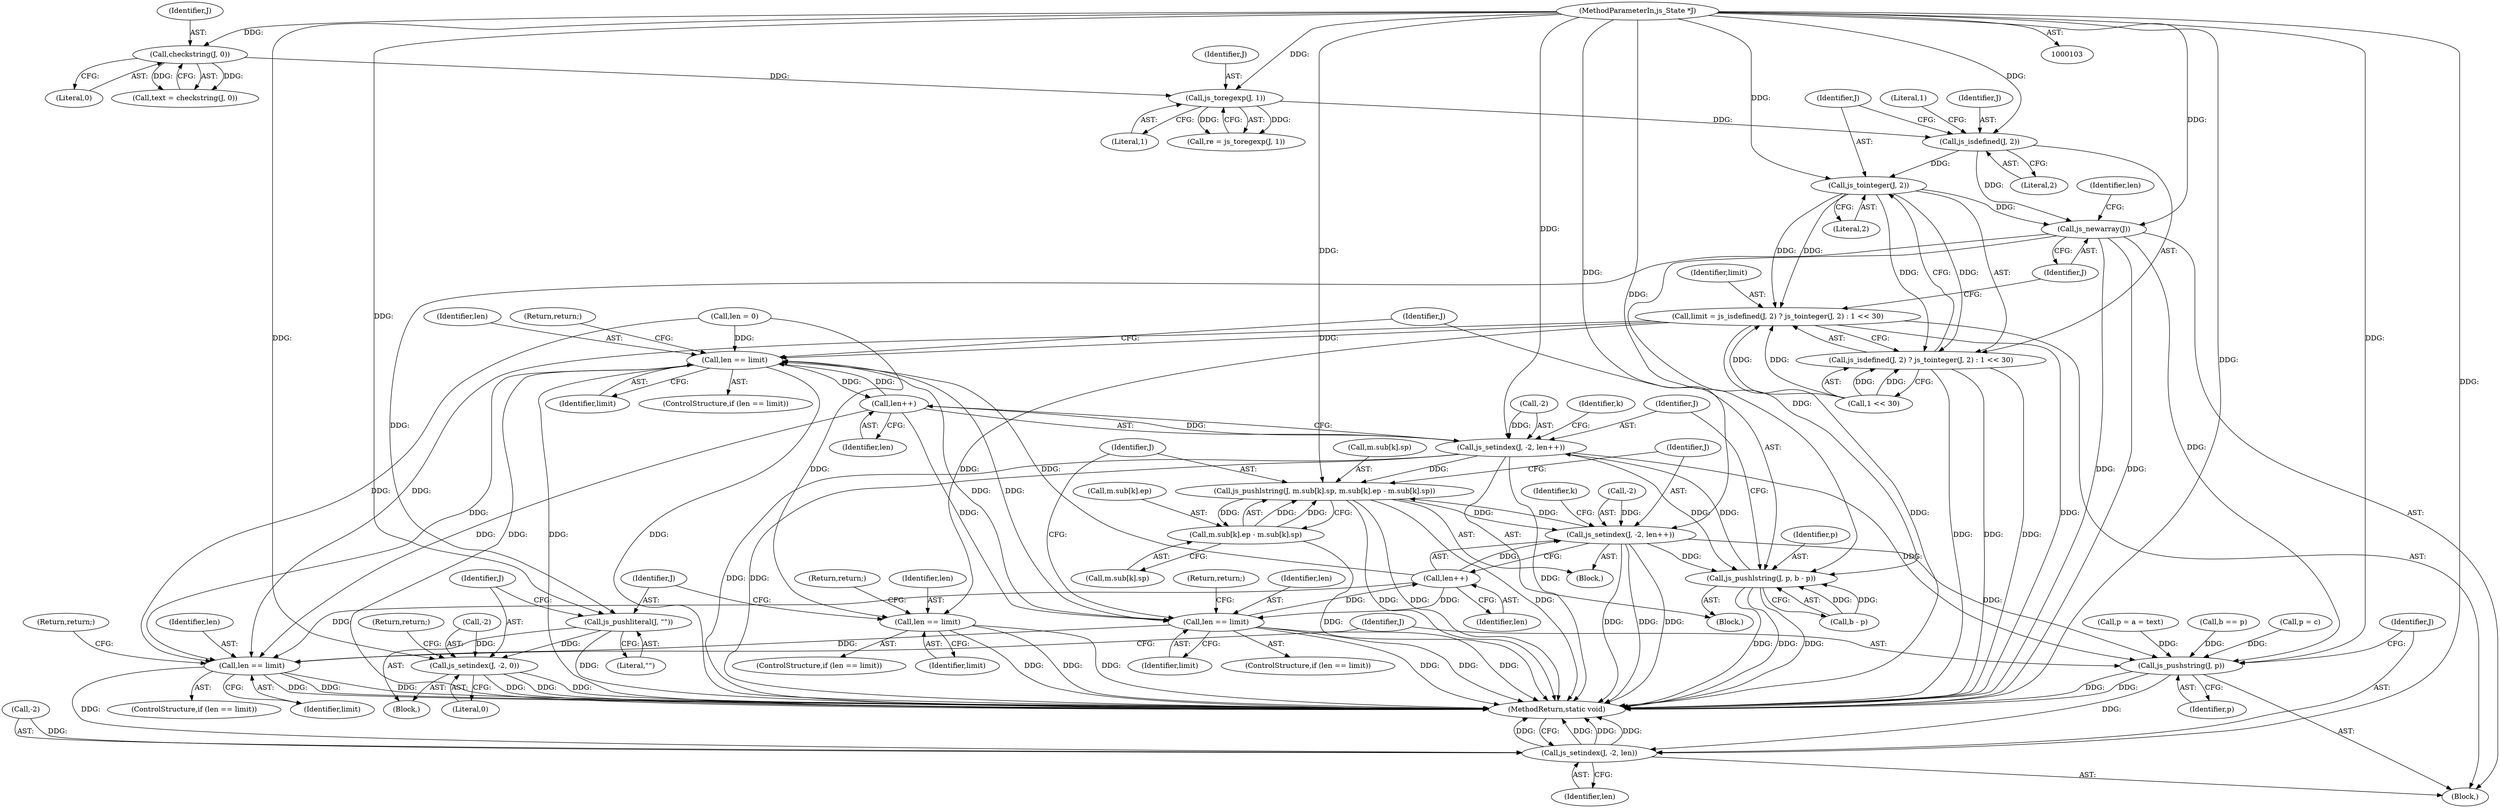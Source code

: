 digraph "0_mujs_00d4606c3baf813b7b1c176823b2729bf51002a2_4@pointer" {
"1000133" [label="(Call,js_tointeger(J, 2))"];
"1000130" [label="(Call,js_isdefined(J, 2))"];
"1000124" [label="(Call,js_toregexp(J, 1))"];
"1000119" [label="(Call,checkstring(J, 0))"];
"1000104" [label="(MethodParameterIn,js_State *J)"];
"1000127" [label="(Call,limit = js_isdefined(J, 2) ? js_tointeger(J, 2) : 1 << 30)"];
"1000166" [label="(Call,len == limit)"];
"1000231" [label="(Call,len == limit)"];
"1000245" [label="(Call,len++)"];
"1000241" [label="(Call,js_setindex(J, -2, len++))"];
"1000235" [label="(Call,js_pushlstring(J, p, b - p))"];
"1000264" [label="(Call,js_pushlstring(J, m.sub[k].sp, m.sub[k].ep - m.sub[k].sp))"];
"1000273" [label="(Call,m.sub[k].ep - m.sub[k].sp)"];
"1000288" [label="(Call,js_setindex(J, -2, len++))"];
"1000304" [label="(Call,js_pushstring(J, p))"];
"1000307" [label="(Call,js_setindex(J, -2, len))"];
"1000260" [label="(Call,len == limit)"];
"1000292" [label="(Call,len++)"];
"1000300" [label="(Call,len == limit)"];
"1000129" [label="(Call,js_isdefined(J, 2) ? js_tointeger(J, 2) : 1 << 30)"];
"1000139" [label="(Call,js_newarray(J))"];
"1000170" [label="(Call,js_pushliteral(J, \"\"))"];
"1000173" [label="(Call,js_setindex(J, -2, 0))"];
"1000137" [label="(Literal,1)"];
"1000179" [label="(Call,p = a = text)"];
"1000303" [label="(Return,return;)"];
"1000273" [label="(Call,m.sub[k].ep - m.sub[k].sp)"];
"1000133" [label="(Call,js_tointeger(J, 2))"];
"1000165" [label="(ControlStructure,if (len == limit))"];
"1000174" [label="(Identifier,J)"];
"1000309" [label="(Call,-2)"];
"1000230" [label="(ControlStructure,if (len == limit))"];
"1000235" [label="(Call,js_pushlstring(J, p, b - p))"];
"1000124" [label="(Call,js_toregexp(J, 1))"];
"1000173" [label="(Call,js_setindex(J, -2, 0))"];
"1000139" [label="(Call,js_newarray(J))"];
"1000129" [label="(Call,js_isdefined(J, 2) ? js_tointeger(J, 2) : 1 << 30)"];
"1000223" [label="(Call,b == p)"];
"1000126" [label="(Literal,1)"];
"1000169" [label="(Return,return;)"];
"1000232" [label="(Identifier,len)"];
"1000263" [label="(Return,return;)"];
"1000167" [label="(Identifier,len)"];
"1000260" [label="(Call,len == limit)"];
"1000125" [label="(Identifier,J)"];
"1000104" [label="(MethodParameterIn,js_State *J)"];
"1000245" [label="(Call,len++)"];
"1000262" [label="(Identifier,limit)"];
"1000127" [label="(Call,limit = js_isdefined(J, 2) ? js_tointeger(J, 2) : 1 << 30)"];
"1000261" [label="(Identifier,len)"];
"1000296" [label="(Call,p = c)"];
"1000307" [label="(Call,js_setindex(J, -2, len))"];
"1000281" [label="(Call,m.sub[k].sp)"];
"1000164" [label="(Block,)"];
"1000237" [label="(Identifier,p)"];
"1000170" [label="(Call,js_pushliteral(J, \"\"))"];
"1000264" [label="(Call,js_pushlstring(J, m.sub[k].sp, m.sub[k].ep - m.sub[k].sp))"];
"1000140" [label="(Identifier,J)"];
"1000236" [label="(Identifier,J)"];
"1000141" [label="(Call,len = 0)"];
"1000242" [label="(Identifier,J)"];
"1000171" [label="(Identifier,J)"];
"1000122" [label="(Call,re = js_toregexp(J, 1))"];
"1000249" [label="(Identifier,k)"];
"1000130" [label="(Call,js_isdefined(J, 2))"];
"1000288" [label="(Call,js_setindex(J, -2, len++))"];
"1000258" [label="(Block,)"];
"1000134" [label="(Identifier,J)"];
"1000117" [label="(Call,text = checkstring(J, 0))"];
"1000312" [label="(MethodReturn,static void)"];
"1000290" [label="(Call,-2)"];
"1000246" [label="(Identifier,len)"];
"1000243" [label="(Call,-2)"];
"1000311" [label="(Identifier,len)"];
"1000120" [label="(Identifier,J)"];
"1000142" [label="(Identifier,len)"];
"1000305" [label="(Identifier,J)"];
"1000231" [label="(Call,len == limit)"];
"1000301" [label="(Identifier,len)"];
"1000302" [label="(Identifier,limit)"];
"1000259" [label="(ControlStructure,if (len == limit))"];
"1000238" [label="(Call,b - p)"];
"1000121" [label="(Literal,0)"];
"1000119" [label="(Call,checkstring(J, 0))"];
"1000257" [label="(Identifier,k)"];
"1000300" [label="(Call,len == limit)"];
"1000299" [label="(ControlStructure,if (len == limit))"];
"1000233" [label="(Identifier,limit)"];
"1000128" [label="(Identifier,limit)"];
"1000241" [label="(Call,js_setindex(J, -2, len++))"];
"1000266" [label="(Call,m.sub[k].sp)"];
"1000166" [label="(Call,len == limit)"];
"1000292" [label="(Call,len++)"];
"1000136" [label="(Call,1 << 30)"];
"1000172" [label="(Literal,\"\")"];
"1000274" [label="(Call,m.sub[k].ep)"];
"1000304" [label="(Call,js_pushstring(J, p))"];
"1000178" [label="(Return,return;)"];
"1000132" [label="(Literal,2)"];
"1000289" [label="(Identifier,J)"];
"1000306" [label="(Identifier,p)"];
"1000177" [label="(Literal,0)"];
"1000188" [label="(Block,)"];
"1000234" [label="(Return,return;)"];
"1000131" [label="(Identifier,J)"];
"1000293" [label="(Identifier,len)"];
"1000175" [label="(Call,-2)"];
"1000135" [label="(Literal,2)"];
"1000168" [label="(Identifier,limit)"];
"1000105" [label="(Block,)"];
"1000265" [label="(Identifier,J)"];
"1000308" [label="(Identifier,J)"];
"1000133" -> "1000129"  [label="AST: "];
"1000133" -> "1000135"  [label="CFG: "];
"1000134" -> "1000133"  [label="AST: "];
"1000135" -> "1000133"  [label="AST: "];
"1000129" -> "1000133"  [label="CFG: "];
"1000133" -> "1000127"  [label="DDG: "];
"1000133" -> "1000127"  [label="DDG: "];
"1000133" -> "1000129"  [label="DDG: "];
"1000133" -> "1000129"  [label="DDG: "];
"1000130" -> "1000133"  [label="DDG: "];
"1000104" -> "1000133"  [label="DDG: "];
"1000133" -> "1000139"  [label="DDG: "];
"1000130" -> "1000129"  [label="AST: "];
"1000130" -> "1000132"  [label="CFG: "];
"1000131" -> "1000130"  [label="AST: "];
"1000132" -> "1000130"  [label="AST: "];
"1000134" -> "1000130"  [label="CFG: "];
"1000137" -> "1000130"  [label="CFG: "];
"1000124" -> "1000130"  [label="DDG: "];
"1000104" -> "1000130"  [label="DDG: "];
"1000130" -> "1000139"  [label="DDG: "];
"1000124" -> "1000122"  [label="AST: "];
"1000124" -> "1000126"  [label="CFG: "];
"1000125" -> "1000124"  [label="AST: "];
"1000126" -> "1000124"  [label="AST: "];
"1000122" -> "1000124"  [label="CFG: "];
"1000124" -> "1000122"  [label="DDG: "];
"1000124" -> "1000122"  [label="DDG: "];
"1000119" -> "1000124"  [label="DDG: "];
"1000104" -> "1000124"  [label="DDG: "];
"1000119" -> "1000117"  [label="AST: "];
"1000119" -> "1000121"  [label="CFG: "];
"1000120" -> "1000119"  [label="AST: "];
"1000121" -> "1000119"  [label="AST: "];
"1000117" -> "1000119"  [label="CFG: "];
"1000119" -> "1000117"  [label="DDG: "];
"1000119" -> "1000117"  [label="DDG: "];
"1000104" -> "1000119"  [label="DDG: "];
"1000104" -> "1000103"  [label="AST: "];
"1000104" -> "1000312"  [label="DDG: "];
"1000104" -> "1000139"  [label="DDG: "];
"1000104" -> "1000170"  [label="DDG: "];
"1000104" -> "1000173"  [label="DDG: "];
"1000104" -> "1000235"  [label="DDG: "];
"1000104" -> "1000241"  [label="DDG: "];
"1000104" -> "1000264"  [label="DDG: "];
"1000104" -> "1000288"  [label="DDG: "];
"1000104" -> "1000304"  [label="DDG: "];
"1000104" -> "1000307"  [label="DDG: "];
"1000127" -> "1000105"  [label="AST: "];
"1000127" -> "1000129"  [label="CFG: "];
"1000128" -> "1000127"  [label="AST: "];
"1000129" -> "1000127"  [label="AST: "];
"1000140" -> "1000127"  [label="CFG: "];
"1000127" -> "1000312"  [label="DDG: "];
"1000127" -> "1000312"  [label="DDG: "];
"1000136" -> "1000127"  [label="DDG: "];
"1000136" -> "1000127"  [label="DDG: "];
"1000127" -> "1000166"  [label="DDG: "];
"1000127" -> "1000231"  [label="DDG: "];
"1000127" -> "1000300"  [label="DDG: "];
"1000166" -> "1000165"  [label="AST: "];
"1000166" -> "1000168"  [label="CFG: "];
"1000167" -> "1000166"  [label="AST: "];
"1000168" -> "1000166"  [label="AST: "];
"1000169" -> "1000166"  [label="CFG: "];
"1000171" -> "1000166"  [label="CFG: "];
"1000166" -> "1000312"  [label="DDG: "];
"1000166" -> "1000312"  [label="DDG: "];
"1000166" -> "1000312"  [label="DDG: "];
"1000141" -> "1000166"  [label="DDG: "];
"1000231" -> "1000230"  [label="AST: "];
"1000231" -> "1000233"  [label="CFG: "];
"1000232" -> "1000231"  [label="AST: "];
"1000233" -> "1000231"  [label="AST: "];
"1000234" -> "1000231"  [label="CFG: "];
"1000236" -> "1000231"  [label="CFG: "];
"1000231" -> "1000312"  [label="DDG: "];
"1000231" -> "1000312"  [label="DDG: "];
"1000231" -> "1000312"  [label="DDG: "];
"1000141" -> "1000231"  [label="DDG: "];
"1000292" -> "1000231"  [label="DDG: "];
"1000245" -> "1000231"  [label="DDG: "];
"1000260" -> "1000231"  [label="DDG: "];
"1000231" -> "1000245"  [label="DDG: "];
"1000231" -> "1000260"  [label="DDG: "];
"1000231" -> "1000300"  [label="DDG: "];
"1000245" -> "1000241"  [label="AST: "];
"1000245" -> "1000246"  [label="CFG: "];
"1000246" -> "1000245"  [label="AST: "];
"1000241" -> "1000245"  [label="CFG: "];
"1000245" -> "1000241"  [label="DDG: "];
"1000245" -> "1000260"  [label="DDG: "];
"1000245" -> "1000300"  [label="DDG: "];
"1000241" -> "1000188"  [label="AST: "];
"1000242" -> "1000241"  [label="AST: "];
"1000243" -> "1000241"  [label="AST: "];
"1000249" -> "1000241"  [label="CFG: "];
"1000241" -> "1000312"  [label="DDG: "];
"1000241" -> "1000312"  [label="DDG: "];
"1000241" -> "1000312"  [label="DDG: "];
"1000241" -> "1000235"  [label="DDG: "];
"1000235" -> "1000241"  [label="DDG: "];
"1000243" -> "1000241"  [label="DDG: "];
"1000241" -> "1000264"  [label="DDG: "];
"1000241" -> "1000304"  [label="DDG: "];
"1000235" -> "1000188"  [label="AST: "];
"1000235" -> "1000238"  [label="CFG: "];
"1000236" -> "1000235"  [label="AST: "];
"1000237" -> "1000235"  [label="AST: "];
"1000238" -> "1000235"  [label="AST: "];
"1000242" -> "1000235"  [label="CFG: "];
"1000235" -> "1000312"  [label="DDG: "];
"1000235" -> "1000312"  [label="DDG: "];
"1000235" -> "1000312"  [label="DDG: "];
"1000139" -> "1000235"  [label="DDG: "];
"1000288" -> "1000235"  [label="DDG: "];
"1000238" -> "1000235"  [label="DDG: "];
"1000238" -> "1000235"  [label="DDG: "];
"1000264" -> "1000258"  [label="AST: "];
"1000264" -> "1000273"  [label="CFG: "];
"1000265" -> "1000264"  [label="AST: "];
"1000266" -> "1000264"  [label="AST: "];
"1000273" -> "1000264"  [label="AST: "];
"1000289" -> "1000264"  [label="CFG: "];
"1000264" -> "1000312"  [label="DDG: "];
"1000264" -> "1000312"  [label="DDG: "];
"1000264" -> "1000312"  [label="DDG: "];
"1000288" -> "1000264"  [label="DDG: "];
"1000273" -> "1000264"  [label="DDG: "];
"1000273" -> "1000264"  [label="DDG: "];
"1000264" -> "1000273"  [label="DDG: "];
"1000264" -> "1000288"  [label="DDG: "];
"1000273" -> "1000281"  [label="CFG: "];
"1000274" -> "1000273"  [label="AST: "];
"1000281" -> "1000273"  [label="AST: "];
"1000273" -> "1000312"  [label="DDG: "];
"1000288" -> "1000258"  [label="AST: "];
"1000288" -> "1000292"  [label="CFG: "];
"1000289" -> "1000288"  [label="AST: "];
"1000290" -> "1000288"  [label="AST: "];
"1000292" -> "1000288"  [label="AST: "];
"1000257" -> "1000288"  [label="CFG: "];
"1000288" -> "1000312"  [label="DDG: "];
"1000288" -> "1000312"  [label="DDG: "];
"1000288" -> "1000312"  [label="DDG: "];
"1000290" -> "1000288"  [label="DDG: "];
"1000292" -> "1000288"  [label="DDG: "];
"1000288" -> "1000304"  [label="DDG: "];
"1000304" -> "1000105"  [label="AST: "];
"1000304" -> "1000306"  [label="CFG: "];
"1000305" -> "1000304"  [label="AST: "];
"1000306" -> "1000304"  [label="AST: "];
"1000308" -> "1000304"  [label="CFG: "];
"1000304" -> "1000312"  [label="DDG: "];
"1000304" -> "1000312"  [label="DDG: "];
"1000139" -> "1000304"  [label="DDG: "];
"1000223" -> "1000304"  [label="DDG: "];
"1000179" -> "1000304"  [label="DDG: "];
"1000296" -> "1000304"  [label="DDG: "];
"1000304" -> "1000307"  [label="DDG: "];
"1000307" -> "1000105"  [label="AST: "];
"1000307" -> "1000311"  [label="CFG: "];
"1000308" -> "1000307"  [label="AST: "];
"1000309" -> "1000307"  [label="AST: "];
"1000311" -> "1000307"  [label="AST: "];
"1000312" -> "1000307"  [label="CFG: "];
"1000307" -> "1000312"  [label="DDG: "];
"1000307" -> "1000312"  [label="DDG: "];
"1000307" -> "1000312"  [label="DDG: "];
"1000307" -> "1000312"  [label="DDG: "];
"1000309" -> "1000307"  [label="DDG: "];
"1000300" -> "1000307"  [label="DDG: "];
"1000260" -> "1000259"  [label="AST: "];
"1000260" -> "1000262"  [label="CFG: "];
"1000261" -> "1000260"  [label="AST: "];
"1000262" -> "1000260"  [label="AST: "];
"1000263" -> "1000260"  [label="CFG: "];
"1000265" -> "1000260"  [label="CFG: "];
"1000260" -> "1000312"  [label="DDG: "];
"1000260" -> "1000312"  [label="DDG: "];
"1000260" -> "1000312"  [label="DDG: "];
"1000292" -> "1000260"  [label="DDG: "];
"1000260" -> "1000292"  [label="DDG: "];
"1000260" -> "1000300"  [label="DDG: "];
"1000292" -> "1000293"  [label="CFG: "];
"1000293" -> "1000292"  [label="AST: "];
"1000292" -> "1000300"  [label="DDG: "];
"1000300" -> "1000299"  [label="AST: "];
"1000300" -> "1000302"  [label="CFG: "];
"1000301" -> "1000300"  [label="AST: "];
"1000302" -> "1000300"  [label="AST: "];
"1000303" -> "1000300"  [label="CFG: "];
"1000305" -> "1000300"  [label="CFG: "];
"1000300" -> "1000312"  [label="DDG: "];
"1000300" -> "1000312"  [label="DDG: "];
"1000300" -> "1000312"  [label="DDG: "];
"1000141" -> "1000300"  [label="DDG: "];
"1000129" -> "1000136"  [label="CFG: "];
"1000136" -> "1000129"  [label="AST: "];
"1000129" -> "1000312"  [label="DDG: "];
"1000129" -> "1000312"  [label="DDG: "];
"1000129" -> "1000312"  [label="DDG: "];
"1000136" -> "1000129"  [label="DDG: "];
"1000136" -> "1000129"  [label="DDG: "];
"1000139" -> "1000105"  [label="AST: "];
"1000139" -> "1000140"  [label="CFG: "];
"1000140" -> "1000139"  [label="AST: "];
"1000142" -> "1000139"  [label="CFG: "];
"1000139" -> "1000312"  [label="DDG: "];
"1000139" -> "1000312"  [label="DDG: "];
"1000139" -> "1000170"  [label="DDG: "];
"1000170" -> "1000164"  [label="AST: "];
"1000170" -> "1000172"  [label="CFG: "];
"1000171" -> "1000170"  [label="AST: "];
"1000172" -> "1000170"  [label="AST: "];
"1000174" -> "1000170"  [label="CFG: "];
"1000170" -> "1000312"  [label="DDG: "];
"1000170" -> "1000173"  [label="DDG: "];
"1000173" -> "1000164"  [label="AST: "];
"1000173" -> "1000177"  [label="CFG: "];
"1000174" -> "1000173"  [label="AST: "];
"1000175" -> "1000173"  [label="AST: "];
"1000177" -> "1000173"  [label="AST: "];
"1000178" -> "1000173"  [label="CFG: "];
"1000173" -> "1000312"  [label="DDG: "];
"1000173" -> "1000312"  [label="DDG: "];
"1000173" -> "1000312"  [label="DDG: "];
"1000175" -> "1000173"  [label="DDG: "];
}
